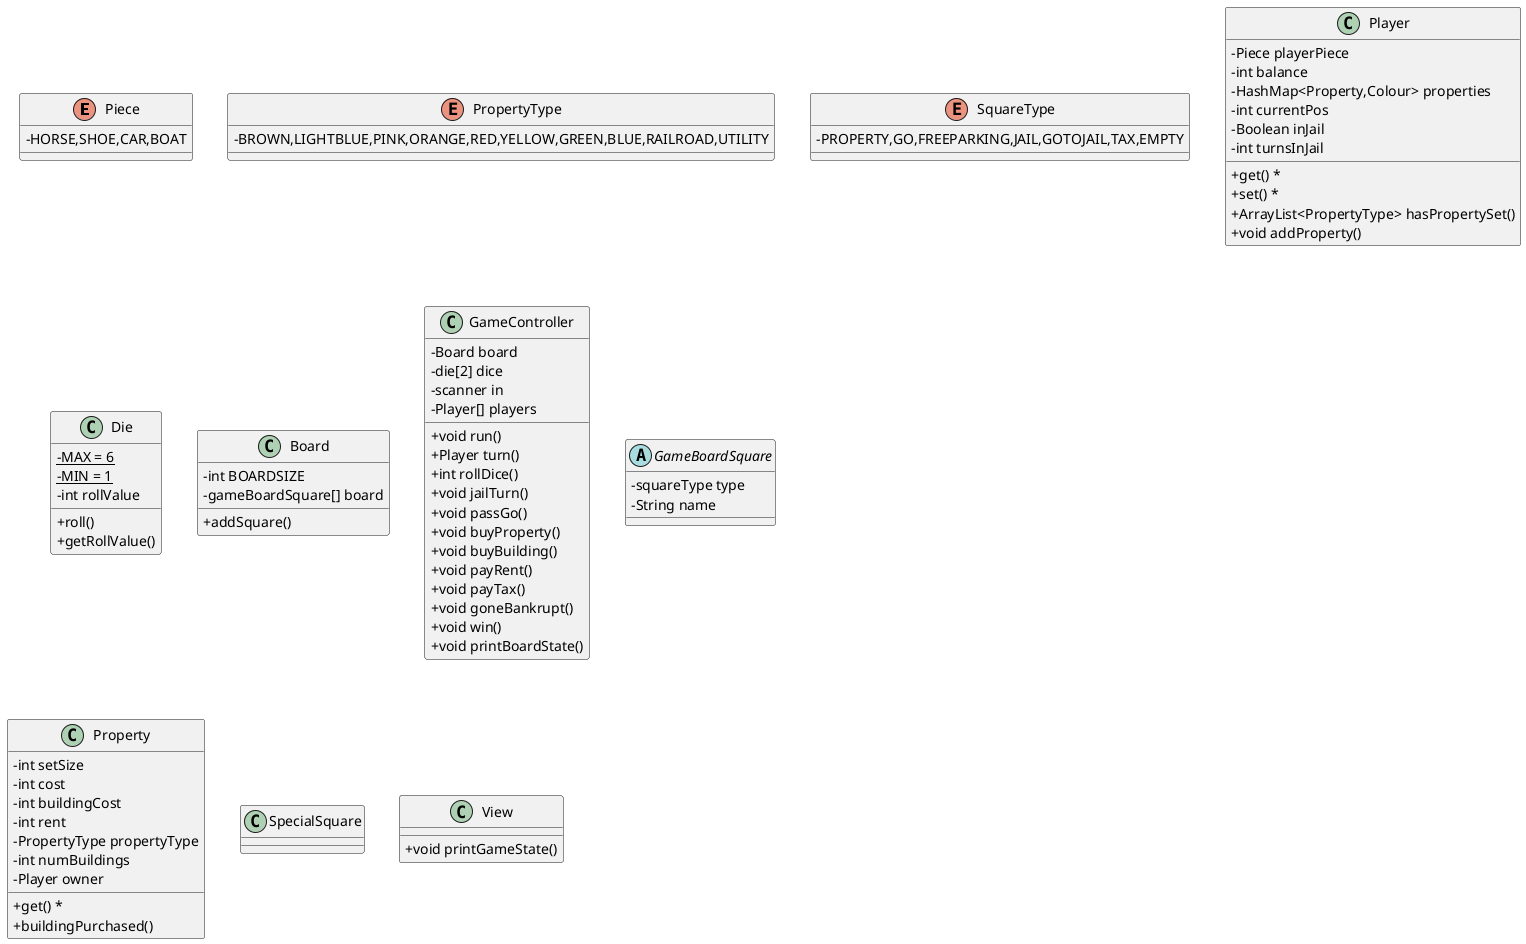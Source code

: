 @startuml

'https://plantuml.com/class-diagram
skinparam classAttributeIconSize 0


'Property -|> GameBoardSquare
'Property --> PropertyType

'Player -> Piece

'SpecialSquare --up|> GameBoardSquare

'GameBoardSquare -> SquareType

enum Piece{
    -HORSE,SHOE,CAR,BOAT
}

enum PropertyType{
    -BROWN,LIGHTBLUE,PINK,ORANGE,RED,YELLOW,GREEN,BLUE,RAILROAD,UTILITY
}

enum SquareType{
    -PROPERTY,GO,FREEPARKING,JAIL,GOTOJAIL,TAX,EMPTY
}

class Player{
    -Piece playerPiece
    -int balance
    -HashMap<Property,Colour> properties
    -int currentPos
    -Boolean inJail
    -int turnsInJail
    + get() *
    + set() *
    + ArrayList<PropertyType> hasPropertySet()
    + void addProperty()
}

class Die{
    - {static} MAX = 6
    - {static} MIN = 1
    -int rollValue
    +roll()
    +getRollValue()
}

class Board{
    - int BOARDSIZE
    - gameBoardSquare[] board
    + addSquare()
}

class GameController{
    -Board board
    -die[2] dice
    -scanner in
    -Player[] players
    +void run()
    +Player turn()
    +int rollDice()
    +void jailTurn()
    +void passGo()
    +void buyProperty()
    +void buyBuilding()
    +void payRent()
    +void payTax()
    +void goneBankrupt()
    +void win()
    +void printBoardState()

}

abstract class GameBoardSquare{
    -squareType type
    -String name
}

class Property {
    -int setSize
    -int cost
    -int buildingCost
    -int rent
    -PropertyType propertyType
    -int numBuildings
    -Player owner
    +get() *
    +buildingPurchased()

}

class SpecialSquare{

}

class View{
    +void printGameState()
}
@enduml